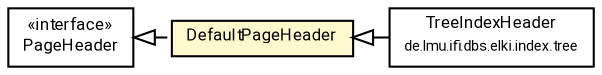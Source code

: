 #!/usr/local/bin/dot
#
# Class diagram 
# Generated by UMLGraph version R5_7_2-60-g0e99a6 (http://www.spinellis.gr/umlgraph/)
#

digraph G {
	graph [fontnames="svg"]
	edge [fontname="Roboto",fontsize=7,labelfontname="Roboto",labelfontsize=7,color="black"];
	node [fontname="Roboto",fontcolor="black",fontsize=8,shape=plaintext,margin=0,width=0,height=0];
	nodesep=0.15;
	ranksep=0.25;
	rankdir=LR;
	// de.lmu.ifi.dbs.elki.index.tree.TreeIndexHeader
	c3214919 [label=<<table title="de.lmu.ifi.dbs.elki.index.tree.TreeIndexHeader" border="0" cellborder="1" cellspacing="0" cellpadding="2" href="../index/tree/TreeIndexHeader.html" target="_parent">
		<tr><td><table border="0" cellspacing="0" cellpadding="1">
		<tr><td align="center" balign="center"> <font face="Roboto">TreeIndexHeader</font> </td></tr>
		<tr><td align="center" balign="center"> <font face="Roboto" point-size="7.0">de.lmu.ifi.dbs.elki.index.tree</font> </td></tr>
		</table></td></tr>
		</table>>, URL="../index/tree/TreeIndexHeader.html"];
	// de.lmu.ifi.dbs.elki.persistent.DefaultPageHeader
	c3214935 [label=<<table title="de.lmu.ifi.dbs.elki.persistent.DefaultPageHeader" border="0" cellborder="1" cellspacing="0" cellpadding="2" bgcolor="lemonChiffon" href="DefaultPageHeader.html" target="_parent">
		<tr><td><table border="0" cellspacing="0" cellpadding="1">
		<tr><td align="center" balign="center"> <font face="Roboto">DefaultPageHeader</font> </td></tr>
		</table></td></tr>
		</table>>, URL="DefaultPageHeader.html"];
	// de.lmu.ifi.dbs.elki.persistent.PageHeader
	c3215684 [label=<<table title="de.lmu.ifi.dbs.elki.persistent.PageHeader" border="0" cellborder="1" cellspacing="0" cellpadding="2" href="PageHeader.html" target="_parent">
		<tr><td><table border="0" cellspacing="0" cellpadding="1">
		<tr><td align="center" balign="center"> &#171;interface&#187; </td></tr>
		<tr><td align="center" balign="center"> <font face="Roboto">PageHeader</font> </td></tr>
		</table></td></tr>
		</table>>, URL="PageHeader.html"];
	// de.lmu.ifi.dbs.elki.index.tree.TreeIndexHeader extends de.lmu.ifi.dbs.elki.persistent.DefaultPageHeader
	c3214935 -> c3214919 [arrowtail=empty,dir=back,weight=10];
	// de.lmu.ifi.dbs.elki.persistent.DefaultPageHeader implements de.lmu.ifi.dbs.elki.persistent.PageHeader
	c3215684 -> c3214935 [arrowtail=empty,style=dashed,dir=back,weight=9];
}

